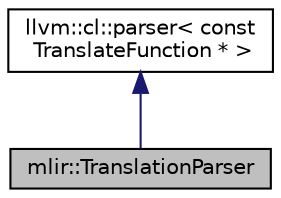 digraph "mlir::TranslationParser"
{
  bgcolor="transparent";
  edge [fontname="Helvetica",fontsize="10",labelfontname="Helvetica",labelfontsize="10"];
  node [fontname="Helvetica",fontsize="10",shape=record];
  Node0 [label="mlir::TranslationParser",height=0.2,width=0.4,color="black", fillcolor="grey75", style="filled", fontcolor="black"];
  Node1 -> Node0 [dir="back",color="midnightblue",fontsize="10",style="solid",fontname="Helvetica"];
  Node1 [label="llvm::cl::parser\< const\l TranslateFunction * \>",height=0.2,width=0.4,color="black",URL="$classllvm_1_1cl_1_1parser.html"];
}
